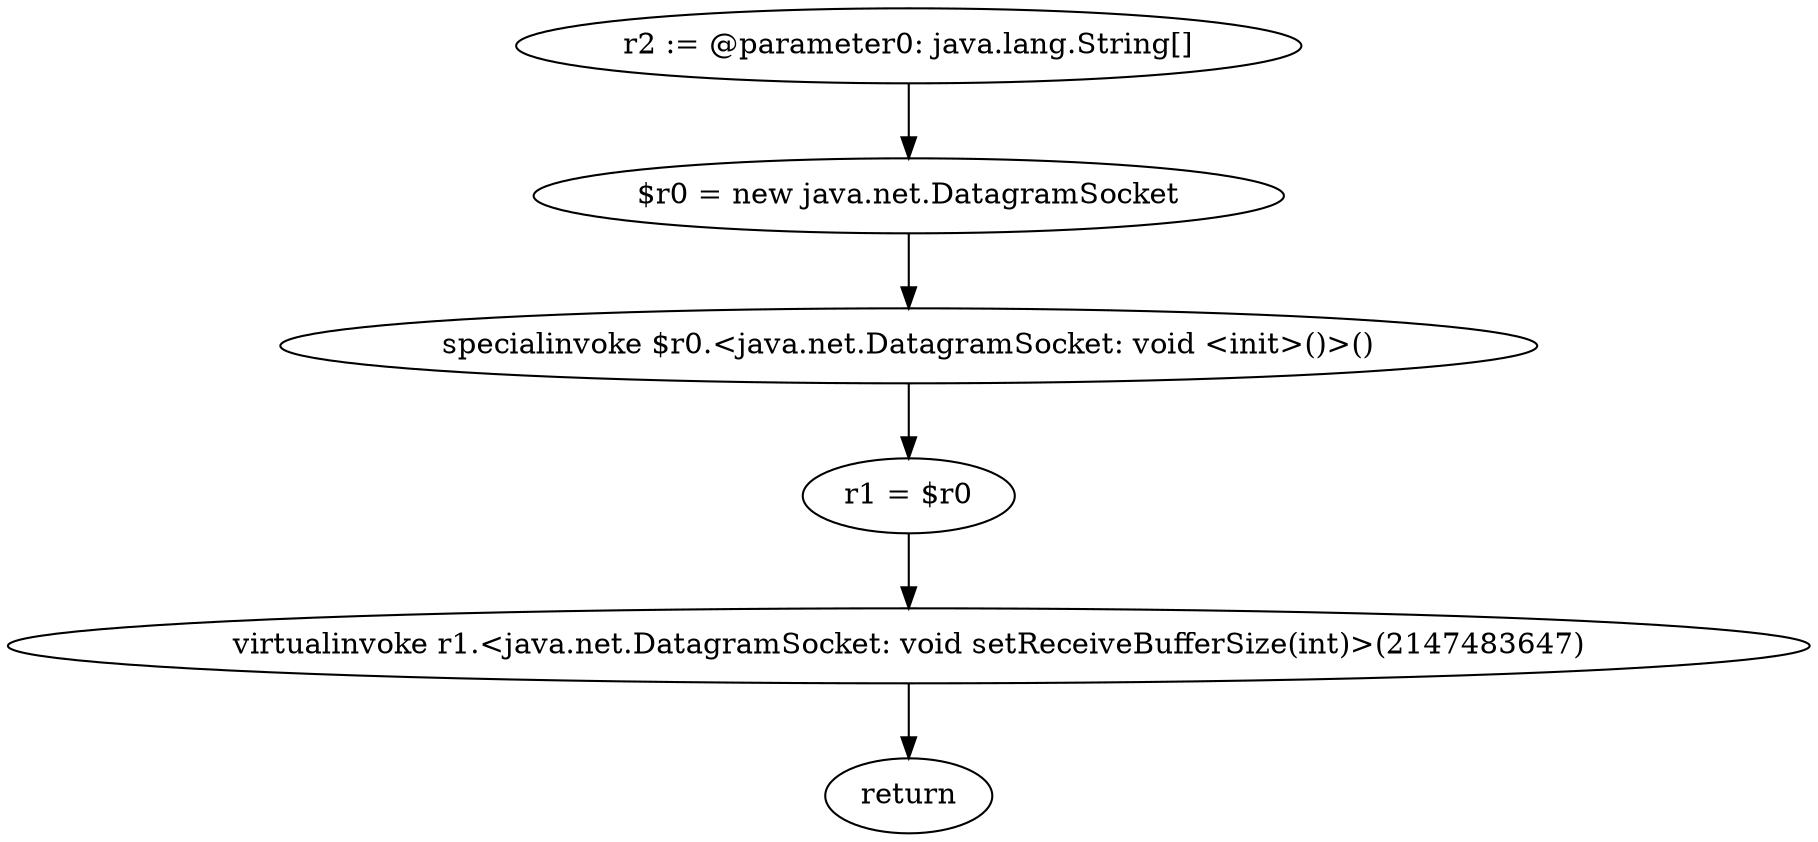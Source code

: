digraph "unitGraph" {
    "r2 := @parameter0: java.lang.String[]"
    "$r0 = new java.net.DatagramSocket"
    "specialinvoke $r0.<java.net.DatagramSocket: void <init>()>()"
    "r1 = $r0"
    "virtualinvoke r1.<java.net.DatagramSocket: void setReceiveBufferSize(int)>(2147483647)"
    "return"
    "r2 := @parameter0: java.lang.String[]"->"$r0 = new java.net.DatagramSocket";
    "$r0 = new java.net.DatagramSocket"->"specialinvoke $r0.<java.net.DatagramSocket: void <init>()>()";
    "specialinvoke $r0.<java.net.DatagramSocket: void <init>()>()"->"r1 = $r0";
    "r1 = $r0"->"virtualinvoke r1.<java.net.DatagramSocket: void setReceiveBufferSize(int)>(2147483647)";
    "virtualinvoke r1.<java.net.DatagramSocket: void setReceiveBufferSize(int)>(2147483647)"->"return";
}
